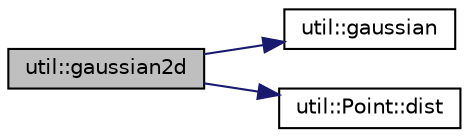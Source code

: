digraph "util::gaussian2d"
{
  edge [fontname="Helvetica",fontsize="10",labelfontname="Helvetica",labelfontsize="10"];
  node [fontname="Helvetica",fontsize="10",shape=record];
  rankdir="LR";
  Node228 [label="util::gaussian2d",height=0.2,width=0.4,color="black", fillcolor="grey75", style="filled", fontcolor="black"];
  Node228 -> Node229 [color="midnightblue",fontsize="10",style="solid",fontname="Helvetica"];
  Node229 [label="util::gaussian",height=0.2,width=0.4,color="black", fillcolor="white", style="filled",URL="$namespaceutil.html#a7d9f908b6b6183c833c54a85578d54a9",tooltip="Compute gaussian function in 1-d. "];
  Node228 -> Node230 [color="midnightblue",fontsize="10",style="solid",fontname="Helvetica"];
  Node230 [label="util::Point::dist",height=0.2,width=0.4,color="black", fillcolor="white", style="filled",URL="$structutil_1_1Point.html#a131469f79fbf47c5c0e8ef0e3701f036",tooltip="Computes the distance between a given point from this point. "];
}
